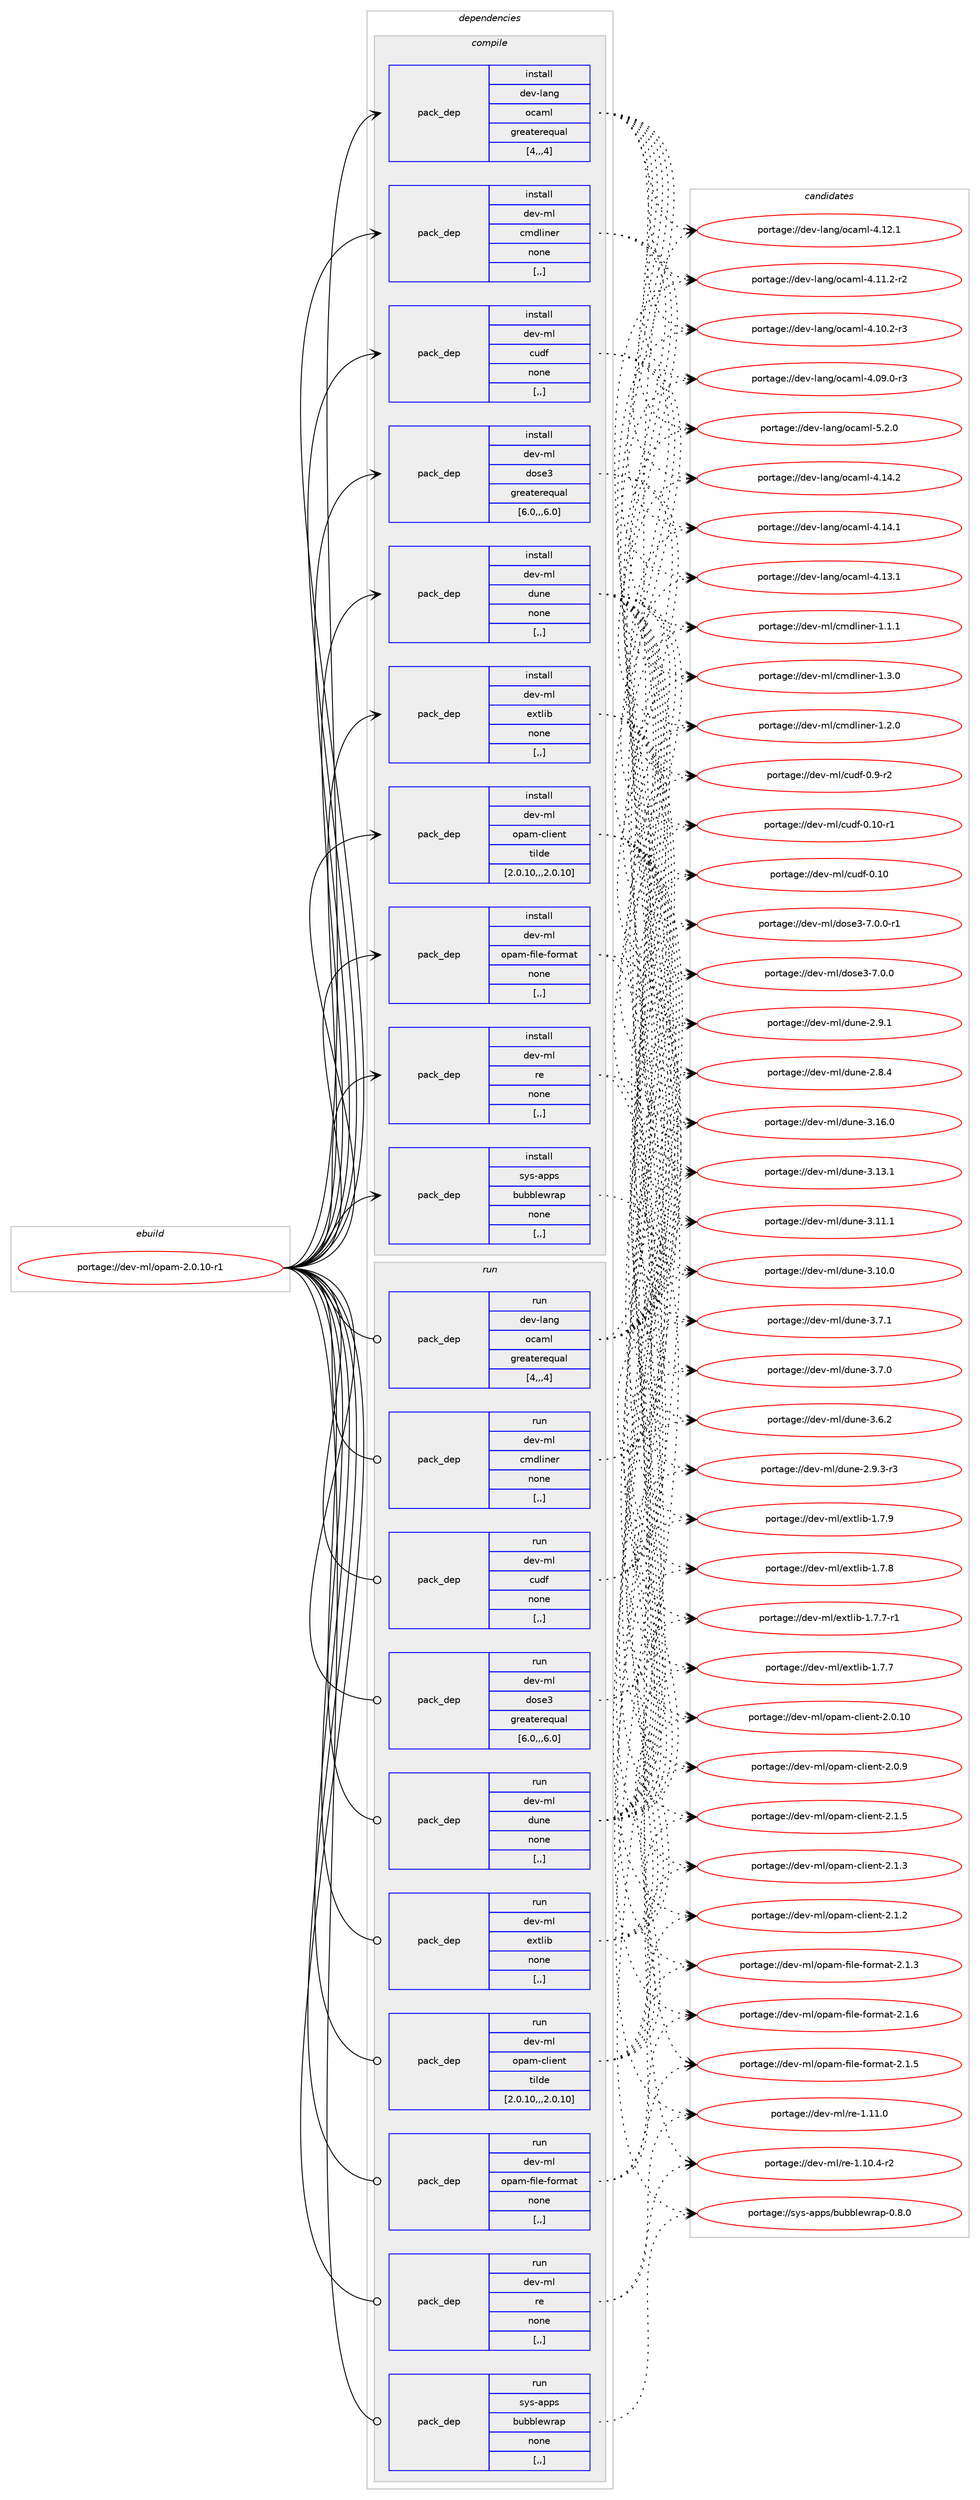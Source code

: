 digraph prolog {

# *************
# Graph options
# *************

newrank=true;
concentrate=true;
compound=true;
graph [rankdir=LR,fontname=Helvetica,fontsize=10,ranksep=1.5];#, ranksep=2.5, nodesep=0.2];
edge  [arrowhead=vee];
node  [fontname=Helvetica,fontsize=10];

# **********
# The ebuild
# **********

subgraph cluster_leftcol {
color=gray;
label=<<i>ebuild</i>>;
id [label="portage://dev-ml/opam-2.0.10-r1", color=red, width=4, href="../dev-ml/opam-2.0.10-r1.svg"];
}

# ****************
# The dependencies
# ****************

subgraph cluster_midcol {
color=gray;
label=<<i>dependencies</i>>;
subgraph cluster_compile {
fillcolor="#eeeeee";
style=filled;
label=<<i>compile</i>>;
subgraph pack90119 {
dependency121012 [label=<<TABLE BORDER="0" CELLBORDER="1" CELLSPACING="0" CELLPADDING="4" WIDTH="220"><TR><TD ROWSPAN="6" CELLPADDING="30">pack_dep</TD></TR><TR><TD WIDTH="110">install</TD></TR><TR><TD>dev-lang</TD></TR><TR><TD>ocaml</TD></TR><TR><TD>greaterequal</TD></TR><TR><TD>[4,,,4]</TD></TR></TABLE>>, shape=none, color=blue];
}
id:e -> dependency121012:w [weight=20,style="solid",arrowhead="vee"];
subgraph pack90120 {
dependency121013 [label=<<TABLE BORDER="0" CELLBORDER="1" CELLSPACING="0" CELLPADDING="4" WIDTH="220"><TR><TD ROWSPAN="6" CELLPADDING="30">pack_dep</TD></TR><TR><TD WIDTH="110">install</TD></TR><TR><TD>dev-ml</TD></TR><TR><TD>cmdliner</TD></TR><TR><TD>none</TD></TR><TR><TD>[,,]</TD></TR></TABLE>>, shape=none, color=blue];
}
id:e -> dependency121013:w [weight=20,style="solid",arrowhead="vee"];
subgraph pack90121 {
dependency121014 [label=<<TABLE BORDER="0" CELLBORDER="1" CELLSPACING="0" CELLPADDING="4" WIDTH="220"><TR><TD ROWSPAN="6" CELLPADDING="30">pack_dep</TD></TR><TR><TD WIDTH="110">install</TD></TR><TR><TD>dev-ml</TD></TR><TR><TD>cudf</TD></TR><TR><TD>none</TD></TR><TR><TD>[,,]</TD></TR></TABLE>>, shape=none, color=blue];
}
id:e -> dependency121014:w [weight=20,style="solid",arrowhead="vee"];
subgraph pack90122 {
dependency121015 [label=<<TABLE BORDER="0" CELLBORDER="1" CELLSPACING="0" CELLPADDING="4" WIDTH="220"><TR><TD ROWSPAN="6" CELLPADDING="30">pack_dep</TD></TR><TR><TD WIDTH="110">install</TD></TR><TR><TD>dev-ml</TD></TR><TR><TD>dose3</TD></TR><TR><TD>greaterequal</TD></TR><TR><TD>[6.0,,,6.0]</TD></TR></TABLE>>, shape=none, color=blue];
}
id:e -> dependency121015:w [weight=20,style="solid",arrowhead="vee"];
subgraph pack90123 {
dependency121016 [label=<<TABLE BORDER="0" CELLBORDER="1" CELLSPACING="0" CELLPADDING="4" WIDTH="220"><TR><TD ROWSPAN="6" CELLPADDING="30">pack_dep</TD></TR><TR><TD WIDTH="110">install</TD></TR><TR><TD>dev-ml</TD></TR><TR><TD>dune</TD></TR><TR><TD>none</TD></TR><TR><TD>[,,]</TD></TR></TABLE>>, shape=none, color=blue];
}
id:e -> dependency121016:w [weight=20,style="solid",arrowhead="vee"];
subgraph pack90124 {
dependency121017 [label=<<TABLE BORDER="0" CELLBORDER="1" CELLSPACING="0" CELLPADDING="4" WIDTH="220"><TR><TD ROWSPAN="6" CELLPADDING="30">pack_dep</TD></TR><TR><TD WIDTH="110">install</TD></TR><TR><TD>dev-ml</TD></TR><TR><TD>extlib</TD></TR><TR><TD>none</TD></TR><TR><TD>[,,]</TD></TR></TABLE>>, shape=none, color=blue];
}
id:e -> dependency121017:w [weight=20,style="solid",arrowhead="vee"];
subgraph pack90125 {
dependency121018 [label=<<TABLE BORDER="0" CELLBORDER="1" CELLSPACING="0" CELLPADDING="4" WIDTH="220"><TR><TD ROWSPAN="6" CELLPADDING="30">pack_dep</TD></TR><TR><TD WIDTH="110">install</TD></TR><TR><TD>dev-ml</TD></TR><TR><TD>opam-client</TD></TR><TR><TD>tilde</TD></TR><TR><TD>[2.0.10,,,2.0.10]</TD></TR></TABLE>>, shape=none, color=blue];
}
id:e -> dependency121018:w [weight=20,style="solid",arrowhead="vee"];
subgraph pack90126 {
dependency121019 [label=<<TABLE BORDER="0" CELLBORDER="1" CELLSPACING="0" CELLPADDING="4" WIDTH="220"><TR><TD ROWSPAN="6" CELLPADDING="30">pack_dep</TD></TR><TR><TD WIDTH="110">install</TD></TR><TR><TD>dev-ml</TD></TR><TR><TD>opam-file-format</TD></TR><TR><TD>none</TD></TR><TR><TD>[,,]</TD></TR></TABLE>>, shape=none, color=blue];
}
id:e -> dependency121019:w [weight=20,style="solid",arrowhead="vee"];
subgraph pack90127 {
dependency121020 [label=<<TABLE BORDER="0" CELLBORDER="1" CELLSPACING="0" CELLPADDING="4" WIDTH="220"><TR><TD ROWSPAN="6" CELLPADDING="30">pack_dep</TD></TR><TR><TD WIDTH="110">install</TD></TR><TR><TD>dev-ml</TD></TR><TR><TD>re</TD></TR><TR><TD>none</TD></TR><TR><TD>[,,]</TD></TR></TABLE>>, shape=none, color=blue];
}
id:e -> dependency121020:w [weight=20,style="solid",arrowhead="vee"];
subgraph pack90128 {
dependency121021 [label=<<TABLE BORDER="0" CELLBORDER="1" CELLSPACING="0" CELLPADDING="4" WIDTH="220"><TR><TD ROWSPAN="6" CELLPADDING="30">pack_dep</TD></TR><TR><TD WIDTH="110">install</TD></TR><TR><TD>sys-apps</TD></TR><TR><TD>bubblewrap</TD></TR><TR><TD>none</TD></TR><TR><TD>[,,]</TD></TR></TABLE>>, shape=none, color=blue];
}
id:e -> dependency121021:w [weight=20,style="solid",arrowhead="vee"];
}
subgraph cluster_compileandrun {
fillcolor="#eeeeee";
style=filled;
label=<<i>compile and run</i>>;
}
subgraph cluster_run {
fillcolor="#eeeeee";
style=filled;
label=<<i>run</i>>;
subgraph pack90129 {
dependency121022 [label=<<TABLE BORDER="0" CELLBORDER="1" CELLSPACING="0" CELLPADDING="4" WIDTH="220"><TR><TD ROWSPAN="6" CELLPADDING="30">pack_dep</TD></TR><TR><TD WIDTH="110">run</TD></TR><TR><TD>dev-lang</TD></TR><TR><TD>ocaml</TD></TR><TR><TD>greaterequal</TD></TR><TR><TD>[4,,,4]</TD></TR></TABLE>>, shape=none, color=blue];
}
id:e -> dependency121022:w [weight=20,style="solid",arrowhead="odot"];
subgraph pack90130 {
dependency121023 [label=<<TABLE BORDER="0" CELLBORDER="1" CELLSPACING="0" CELLPADDING="4" WIDTH="220"><TR><TD ROWSPAN="6" CELLPADDING="30">pack_dep</TD></TR><TR><TD WIDTH="110">run</TD></TR><TR><TD>dev-ml</TD></TR><TR><TD>cmdliner</TD></TR><TR><TD>none</TD></TR><TR><TD>[,,]</TD></TR></TABLE>>, shape=none, color=blue];
}
id:e -> dependency121023:w [weight=20,style="solid",arrowhead="odot"];
subgraph pack90131 {
dependency121024 [label=<<TABLE BORDER="0" CELLBORDER="1" CELLSPACING="0" CELLPADDING="4" WIDTH="220"><TR><TD ROWSPAN="6" CELLPADDING="30">pack_dep</TD></TR><TR><TD WIDTH="110">run</TD></TR><TR><TD>dev-ml</TD></TR><TR><TD>cudf</TD></TR><TR><TD>none</TD></TR><TR><TD>[,,]</TD></TR></TABLE>>, shape=none, color=blue];
}
id:e -> dependency121024:w [weight=20,style="solid",arrowhead="odot"];
subgraph pack90132 {
dependency121025 [label=<<TABLE BORDER="0" CELLBORDER="1" CELLSPACING="0" CELLPADDING="4" WIDTH="220"><TR><TD ROWSPAN="6" CELLPADDING="30">pack_dep</TD></TR><TR><TD WIDTH="110">run</TD></TR><TR><TD>dev-ml</TD></TR><TR><TD>dose3</TD></TR><TR><TD>greaterequal</TD></TR><TR><TD>[6.0,,,6.0]</TD></TR></TABLE>>, shape=none, color=blue];
}
id:e -> dependency121025:w [weight=20,style="solid",arrowhead="odot"];
subgraph pack90133 {
dependency121026 [label=<<TABLE BORDER="0" CELLBORDER="1" CELLSPACING="0" CELLPADDING="4" WIDTH="220"><TR><TD ROWSPAN="6" CELLPADDING="30">pack_dep</TD></TR><TR><TD WIDTH="110">run</TD></TR><TR><TD>dev-ml</TD></TR><TR><TD>dune</TD></TR><TR><TD>none</TD></TR><TR><TD>[,,]</TD></TR></TABLE>>, shape=none, color=blue];
}
id:e -> dependency121026:w [weight=20,style="solid",arrowhead="odot"];
subgraph pack90134 {
dependency121027 [label=<<TABLE BORDER="0" CELLBORDER="1" CELLSPACING="0" CELLPADDING="4" WIDTH="220"><TR><TD ROWSPAN="6" CELLPADDING="30">pack_dep</TD></TR><TR><TD WIDTH="110">run</TD></TR><TR><TD>dev-ml</TD></TR><TR><TD>extlib</TD></TR><TR><TD>none</TD></TR><TR><TD>[,,]</TD></TR></TABLE>>, shape=none, color=blue];
}
id:e -> dependency121027:w [weight=20,style="solid",arrowhead="odot"];
subgraph pack90135 {
dependency121028 [label=<<TABLE BORDER="0" CELLBORDER="1" CELLSPACING="0" CELLPADDING="4" WIDTH="220"><TR><TD ROWSPAN="6" CELLPADDING="30">pack_dep</TD></TR><TR><TD WIDTH="110">run</TD></TR><TR><TD>dev-ml</TD></TR><TR><TD>opam-client</TD></TR><TR><TD>tilde</TD></TR><TR><TD>[2.0.10,,,2.0.10]</TD></TR></TABLE>>, shape=none, color=blue];
}
id:e -> dependency121028:w [weight=20,style="solid",arrowhead="odot"];
subgraph pack90136 {
dependency121029 [label=<<TABLE BORDER="0" CELLBORDER="1" CELLSPACING="0" CELLPADDING="4" WIDTH="220"><TR><TD ROWSPAN="6" CELLPADDING="30">pack_dep</TD></TR><TR><TD WIDTH="110">run</TD></TR><TR><TD>dev-ml</TD></TR><TR><TD>opam-file-format</TD></TR><TR><TD>none</TD></TR><TR><TD>[,,]</TD></TR></TABLE>>, shape=none, color=blue];
}
id:e -> dependency121029:w [weight=20,style="solid",arrowhead="odot"];
subgraph pack90137 {
dependency121030 [label=<<TABLE BORDER="0" CELLBORDER="1" CELLSPACING="0" CELLPADDING="4" WIDTH="220"><TR><TD ROWSPAN="6" CELLPADDING="30">pack_dep</TD></TR><TR><TD WIDTH="110">run</TD></TR><TR><TD>dev-ml</TD></TR><TR><TD>re</TD></TR><TR><TD>none</TD></TR><TR><TD>[,,]</TD></TR></TABLE>>, shape=none, color=blue];
}
id:e -> dependency121030:w [weight=20,style="solid",arrowhead="odot"];
subgraph pack90138 {
dependency121031 [label=<<TABLE BORDER="0" CELLBORDER="1" CELLSPACING="0" CELLPADDING="4" WIDTH="220"><TR><TD ROWSPAN="6" CELLPADDING="30">pack_dep</TD></TR><TR><TD WIDTH="110">run</TD></TR><TR><TD>sys-apps</TD></TR><TR><TD>bubblewrap</TD></TR><TR><TD>none</TD></TR><TR><TD>[,,]</TD></TR></TABLE>>, shape=none, color=blue];
}
id:e -> dependency121031:w [weight=20,style="solid",arrowhead="odot"];
}
}

# **************
# The candidates
# **************

subgraph cluster_choices {
rank=same;
color=gray;
label=<<i>candidates</i>>;

subgraph choice90119 {
color=black;
nodesep=1;
choice1001011184510897110103471119997109108455346504648 [label="portage://dev-lang/ocaml-5.2.0", color=red, width=4,href="../dev-lang/ocaml-5.2.0.svg"];
choice100101118451089711010347111999710910845524649524650 [label="portage://dev-lang/ocaml-4.14.2", color=red, width=4,href="../dev-lang/ocaml-4.14.2.svg"];
choice100101118451089711010347111999710910845524649524649 [label="portage://dev-lang/ocaml-4.14.1", color=red, width=4,href="../dev-lang/ocaml-4.14.1.svg"];
choice100101118451089711010347111999710910845524649514649 [label="portage://dev-lang/ocaml-4.13.1", color=red, width=4,href="../dev-lang/ocaml-4.13.1.svg"];
choice100101118451089711010347111999710910845524649504649 [label="portage://dev-lang/ocaml-4.12.1", color=red, width=4,href="../dev-lang/ocaml-4.12.1.svg"];
choice1001011184510897110103471119997109108455246494946504511450 [label="portage://dev-lang/ocaml-4.11.2-r2", color=red, width=4,href="../dev-lang/ocaml-4.11.2-r2.svg"];
choice1001011184510897110103471119997109108455246494846504511451 [label="portage://dev-lang/ocaml-4.10.2-r3", color=red, width=4,href="../dev-lang/ocaml-4.10.2-r3.svg"];
choice1001011184510897110103471119997109108455246485746484511451 [label="portage://dev-lang/ocaml-4.09.0-r3", color=red, width=4,href="../dev-lang/ocaml-4.09.0-r3.svg"];
dependency121012:e -> choice1001011184510897110103471119997109108455346504648:w [style=dotted,weight="100"];
dependency121012:e -> choice100101118451089711010347111999710910845524649524650:w [style=dotted,weight="100"];
dependency121012:e -> choice100101118451089711010347111999710910845524649524649:w [style=dotted,weight="100"];
dependency121012:e -> choice100101118451089711010347111999710910845524649514649:w [style=dotted,weight="100"];
dependency121012:e -> choice100101118451089711010347111999710910845524649504649:w [style=dotted,weight="100"];
dependency121012:e -> choice1001011184510897110103471119997109108455246494946504511450:w [style=dotted,weight="100"];
dependency121012:e -> choice1001011184510897110103471119997109108455246494846504511451:w [style=dotted,weight="100"];
dependency121012:e -> choice1001011184510897110103471119997109108455246485746484511451:w [style=dotted,weight="100"];
}
subgraph choice90120 {
color=black;
nodesep=1;
choice100101118451091084799109100108105110101114454946514648 [label="portage://dev-ml/cmdliner-1.3.0", color=red, width=4,href="../dev-ml/cmdliner-1.3.0.svg"];
choice100101118451091084799109100108105110101114454946504648 [label="portage://dev-ml/cmdliner-1.2.0", color=red, width=4,href="../dev-ml/cmdliner-1.2.0.svg"];
choice100101118451091084799109100108105110101114454946494649 [label="portage://dev-ml/cmdliner-1.1.1", color=red, width=4,href="../dev-ml/cmdliner-1.1.1.svg"];
dependency121013:e -> choice100101118451091084799109100108105110101114454946514648:w [style=dotted,weight="100"];
dependency121013:e -> choice100101118451091084799109100108105110101114454946504648:w [style=dotted,weight="100"];
dependency121013:e -> choice100101118451091084799109100108105110101114454946494649:w [style=dotted,weight="100"];
}
subgraph choice90121 {
color=black;
nodesep=1;
choice10010111845109108479911710010245484649484511449 [label="portage://dev-ml/cudf-0.10-r1", color=red, width=4,href="../dev-ml/cudf-0.10-r1.svg"];
choice1001011184510910847991171001024548464948 [label="portage://dev-ml/cudf-0.10", color=red, width=4,href="../dev-ml/cudf-0.10.svg"];
choice100101118451091084799117100102454846574511450 [label="portage://dev-ml/cudf-0.9-r2", color=red, width=4,href="../dev-ml/cudf-0.9-r2.svg"];
dependency121014:e -> choice10010111845109108479911710010245484649484511449:w [style=dotted,weight="100"];
dependency121014:e -> choice1001011184510910847991171001024548464948:w [style=dotted,weight="100"];
dependency121014:e -> choice100101118451091084799117100102454846574511450:w [style=dotted,weight="100"];
}
subgraph choice90122 {
color=black;
nodesep=1;
choice1001011184510910847100111115101514555464846484511449 [label="portage://dev-ml/dose3-7.0.0-r1", color=red, width=4,href="../dev-ml/dose3-7.0.0-r1.svg"];
choice100101118451091084710011111510151455546484648 [label="portage://dev-ml/dose3-7.0.0", color=red, width=4,href="../dev-ml/dose3-7.0.0.svg"];
dependency121015:e -> choice1001011184510910847100111115101514555464846484511449:w [style=dotted,weight="100"];
dependency121015:e -> choice100101118451091084710011111510151455546484648:w [style=dotted,weight="100"];
}
subgraph choice90123 {
color=black;
nodesep=1;
choice100101118451091084710011711010145514649544648 [label="portage://dev-ml/dune-3.16.0", color=red, width=4,href="../dev-ml/dune-3.16.0.svg"];
choice100101118451091084710011711010145514649514649 [label="portage://dev-ml/dune-3.13.1", color=red, width=4,href="../dev-ml/dune-3.13.1.svg"];
choice100101118451091084710011711010145514649494649 [label="portage://dev-ml/dune-3.11.1", color=red, width=4,href="../dev-ml/dune-3.11.1.svg"];
choice100101118451091084710011711010145514649484648 [label="portage://dev-ml/dune-3.10.0", color=red, width=4,href="../dev-ml/dune-3.10.0.svg"];
choice1001011184510910847100117110101455146554649 [label="portage://dev-ml/dune-3.7.1", color=red, width=4,href="../dev-ml/dune-3.7.1.svg"];
choice1001011184510910847100117110101455146554648 [label="portage://dev-ml/dune-3.7.0", color=red, width=4,href="../dev-ml/dune-3.7.0.svg"];
choice1001011184510910847100117110101455146544650 [label="portage://dev-ml/dune-3.6.2", color=red, width=4,href="../dev-ml/dune-3.6.2.svg"];
choice10010111845109108471001171101014550465746514511451 [label="portage://dev-ml/dune-2.9.3-r3", color=red, width=4,href="../dev-ml/dune-2.9.3-r3.svg"];
choice1001011184510910847100117110101455046574649 [label="portage://dev-ml/dune-2.9.1", color=red, width=4,href="../dev-ml/dune-2.9.1.svg"];
choice1001011184510910847100117110101455046564652 [label="portage://dev-ml/dune-2.8.4", color=red, width=4,href="../dev-ml/dune-2.8.4.svg"];
dependency121016:e -> choice100101118451091084710011711010145514649544648:w [style=dotted,weight="100"];
dependency121016:e -> choice100101118451091084710011711010145514649514649:w [style=dotted,weight="100"];
dependency121016:e -> choice100101118451091084710011711010145514649494649:w [style=dotted,weight="100"];
dependency121016:e -> choice100101118451091084710011711010145514649484648:w [style=dotted,weight="100"];
dependency121016:e -> choice1001011184510910847100117110101455146554649:w [style=dotted,weight="100"];
dependency121016:e -> choice1001011184510910847100117110101455146554648:w [style=dotted,weight="100"];
dependency121016:e -> choice1001011184510910847100117110101455146544650:w [style=dotted,weight="100"];
dependency121016:e -> choice10010111845109108471001171101014550465746514511451:w [style=dotted,weight="100"];
dependency121016:e -> choice1001011184510910847100117110101455046574649:w [style=dotted,weight="100"];
dependency121016:e -> choice1001011184510910847100117110101455046564652:w [style=dotted,weight="100"];
}
subgraph choice90124 {
color=black;
nodesep=1;
choice100101118451091084710112011610810598454946554657 [label="portage://dev-ml/extlib-1.7.9", color=red, width=4,href="../dev-ml/extlib-1.7.9.svg"];
choice100101118451091084710112011610810598454946554656 [label="portage://dev-ml/extlib-1.7.8", color=red, width=4,href="../dev-ml/extlib-1.7.8.svg"];
choice1001011184510910847101120116108105984549465546554511449 [label="portage://dev-ml/extlib-1.7.7-r1", color=red, width=4,href="../dev-ml/extlib-1.7.7-r1.svg"];
choice100101118451091084710112011610810598454946554655 [label="portage://dev-ml/extlib-1.7.7", color=red, width=4,href="../dev-ml/extlib-1.7.7.svg"];
dependency121017:e -> choice100101118451091084710112011610810598454946554657:w [style=dotted,weight="100"];
dependency121017:e -> choice100101118451091084710112011610810598454946554656:w [style=dotted,weight="100"];
dependency121017:e -> choice1001011184510910847101120116108105984549465546554511449:w [style=dotted,weight="100"];
dependency121017:e -> choice100101118451091084710112011610810598454946554655:w [style=dotted,weight="100"];
}
subgraph choice90125 {
color=black;
nodesep=1;
choice1001011184510910847111112971094599108105101110116455046494653 [label="portage://dev-ml/opam-client-2.1.5", color=red, width=4,href="../dev-ml/opam-client-2.1.5.svg"];
choice1001011184510910847111112971094599108105101110116455046494651 [label="portage://dev-ml/opam-client-2.1.3", color=red, width=4,href="../dev-ml/opam-client-2.1.3.svg"];
choice1001011184510910847111112971094599108105101110116455046494650 [label="portage://dev-ml/opam-client-2.1.2", color=red, width=4,href="../dev-ml/opam-client-2.1.2.svg"];
choice100101118451091084711111297109459910810510111011645504648464948 [label="portage://dev-ml/opam-client-2.0.10", color=red, width=4,href="../dev-ml/opam-client-2.0.10.svg"];
choice1001011184510910847111112971094599108105101110116455046484657 [label="portage://dev-ml/opam-client-2.0.9", color=red, width=4,href="../dev-ml/opam-client-2.0.9.svg"];
dependency121018:e -> choice1001011184510910847111112971094599108105101110116455046494653:w [style=dotted,weight="100"];
dependency121018:e -> choice1001011184510910847111112971094599108105101110116455046494651:w [style=dotted,weight="100"];
dependency121018:e -> choice1001011184510910847111112971094599108105101110116455046494650:w [style=dotted,weight="100"];
dependency121018:e -> choice100101118451091084711111297109459910810510111011645504648464948:w [style=dotted,weight="100"];
dependency121018:e -> choice1001011184510910847111112971094599108105101110116455046484657:w [style=dotted,weight="100"];
}
subgraph choice90126 {
color=black;
nodesep=1;
choice100101118451091084711111297109451021051081014510211111410997116455046494654 [label="portage://dev-ml/opam-file-format-2.1.6", color=red, width=4,href="../dev-ml/opam-file-format-2.1.6.svg"];
choice100101118451091084711111297109451021051081014510211111410997116455046494653 [label="portage://dev-ml/opam-file-format-2.1.5", color=red, width=4,href="../dev-ml/opam-file-format-2.1.5.svg"];
choice100101118451091084711111297109451021051081014510211111410997116455046494651 [label="portage://dev-ml/opam-file-format-2.1.3", color=red, width=4,href="../dev-ml/opam-file-format-2.1.3.svg"];
dependency121019:e -> choice100101118451091084711111297109451021051081014510211111410997116455046494654:w [style=dotted,weight="100"];
dependency121019:e -> choice100101118451091084711111297109451021051081014510211111410997116455046494653:w [style=dotted,weight="100"];
dependency121019:e -> choice100101118451091084711111297109451021051081014510211111410997116455046494651:w [style=dotted,weight="100"];
}
subgraph choice90127 {
color=black;
nodesep=1;
choice100101118451091084711410145494649494648 [label="portage://dev-ml/re-1.11.0", color=red, width=4,href="../dev-ml/re-1.11.0.svg"];
choice1001011184510910847114101454946494846524511450 [label="portage://dev-ml/re-1.10.4-r2", color=red, width=4,href="../dev-ml/re-1.10.4-r2.svg"];
dependency121020:e -> choice100101118451091084711410145494649494648:w [style=dotted,weight="100"];
dependency121020:e -> choice1001011184510910847114101454946494846524511450:w [style=dotted,weight="100"];
}
subgraph choice90128 {
color=black;
nodesep=1;
choice11512111545971121121154798117989810810111911497112454846564648 [label="portage://sys-apps/bubblewrap-0.8.0", color=red, width=4,href="../sys-apps/bubblewrap-0.8.0.svg"];
dependency121021:e -> choice11512111545971121121154798117989810810111911497112454846564648:w [style=dotted,weight="100"];
}
subgraph choice90129 {
color=black;
nodesep=1;
choice1001011184510897110103471119997109108455346504648 [label="portage://dev-lang/ocaml-5.2.0", color=red, width=4,href="../dev-lang/ocaml-5.2.0.svg"];
choice100101118451089711010347111999710910845524649524650 [label="portage://dev-lang/ocaml-4.14.2", color=red, width=4,href="../dev-lang/ocaml-4.14.2.svg"];
choice100101118451089711010347111999710910845524649524649 [label="portage://dev-lang/ocaml-4.14.1", color=red, width=4,href="../dev-lang/ocaml-4.14.1.svg"];
choice100101118451089711010347111999710910845524649514649 [label="portage://dev-lang/ocaml-4.13.1", color=red, width=4,href="../dev-lang/ocaml-4.13.1.svg"];
choice100101118451089711010347111999710910845524649504649 [label="portage://dev-lang/ocaml-4.12.1", color=red, width=4,href="../dev-lang/ocaml-4.12.1.svg"];
choice1001011184510897110103471119997109108455246494946504511450 [label="portage://dev-lang/ocaml-4.11.2-r2", color=red, width=4,href="../dev-lang/ocaml-4.11.2-r2.svg"];
choice1001011184510897110103471119997109108455246494846504511451 [label="portage://dev-lang/ocaml-4.10.2-r3", color=red, width=4,href="../dev-lang/ocaml-4.10.2-r3.svg"];
choice1001011184510897110103471119997109108455246485746484511451 [label="portage://dev-lang/ocaml-4.09.0-r3", color=red, width=4,href="../dev-lang/ocaml-4.09.0-r3.svg"];
dependency121022:e -> choice1001011184510897110103471119997109108455346504648:w [style=dotted,weight="100"];
dependency121022:e -> choice100101118451089711010347111999710910845524649524650:w [style=dotted,weight="100"];
dependency121022:e -> choice100101118451089711010347111999710910845524649524649:w [style=dotted,weight="100"];
dependency121022:e -> choice100101118451089711010347111999710910845524649514649:w [style=dotted,weight="100"];
dependency121022:e -> choice100101118451089711010347111999710910845524649504649:w [style=dotted,weight="100"];
dependency121022:e -> choice1001011184510897110103471119997109108455246494946504511450:w [style=dotted,weight="100"];
dependency121022:e -> choice1001011184510897110103471119997109108455246494846504511451:w [style=dotted,weight="100"];
dependency121022:e -> choice1001011184510897110103471119997109108455246485746484511451:w [style=dotted,weight="100"];
}
subgraph choice90130 {
color=black;
nodesep=1;
choice100101118451091084799109100108105110101114454946514648 [label="portage://dev-ml/cmdliner-1.3.0", color=red, width=4,href="../dev-ml/cmdliner-1.3.0.svg"];
choice100101118451091084799109100108105110101114454946504648 [label="portage://dev-ml/cmdliner-1.2.0", color=red, width=4,href="../dev-ml/cmdliner-1.2.0.svg"];
choice100101118451091084799109100108105110101114454946494649 [label="portage://dev-ml/cmdliner-1.1.1", color=red, width=4,href="../dev-ml/cmdliner-1.1.1.svg"];
dependency121023:e -> choice100101118451091084799109100108105110101114454946514648:w [style=dotted,weight="100"];
dependency121023:e -> choice100101118451091084799109100108105110101114454946504648:w [style=dotted,weight="100"];
dependency121023:e -> choice100101118451091084799109100108105110101114454946494649:w [style=dotted,weight="100"];
}
subgraph choice90131 {
color=black;
nodesep=1;
choice10010111845109108479911710010245484649484511449 [label="portage://dev-ml/cudf-0.10-r1", color=red, width=4,href="../dev-ml/cudf-0.10-r1.svg"];
choice1001011184510910847991171001024548464948 [label="portage://dev-ml/cudf-0.10", color=red, width=4,href="../dev-ml/cudf-0.10.svg"];
choice100101118451091084799117100102454846574511450 [label="portage://dev-ml/cudf-0.9-r2", color=red, width=4,href="../dev-ml/cudf-0.9-r2.svg"];
dependency121024:e -> choice10010111845109108479911710010245484649484511449:w [style=dotted,weight="100"];
dependency121024:e -> choice1001011184510910847991171001024548464948:w [style=dotted,weight="100"];
dependency121024:e -> choice100101118451091084799117100102454846574511450:w [style=dotted,weight="100"];
}
subgraph choice90132 {
color=black;
nodesep=1;
choice1001011184510910847100111115101514555464846484511449 [label="portage://dev-ml/dose3-7.0.0-r1", color=red, width=4,href="../dev-ml/dose3-7.0.0-r1.svg"];
choice100101118451091084710011111510151455546484648 [label="portage://dev-ml/dose3-7.0.0", color=red, width=4,href="../dev-ml/dose3-7.0.0.svg"];
dependency121025:e -> choice1001011184510910847100111115101514555464846484511449:w [style=dotted,weight="100"];
dependency121025:e -> choice100101118451091084710011111510151455546484648:w [style=dotted,weight="100"];
}
subgraph choice90133 {
color=black;
nodesep=1;
choice100101118451091084710011711010145514649544648 [label="portage://dev-ml/dune-3.16.0", color=red, width=4,href="../dev-ml/dune-3.16.0.svg"];
choice100101118451091084710011711010145514649514649 [label="portage://dev-ml/dune-3.13.1", color=red, width=4,href="../dev-ml/dune-3.13.1.svg"];
choice100101118451091084710011711010145514649494649 [label="portage://dev-ml/dune-3.11.1", color=red, width=4,href="../dev-ml/dune-3.11.1.svg"];
choice100101118451091084710011711010145514649484648 [label="portage://dev-ml/dune-3.10.0", color=red, width=4,href="../dev-ml/dune-3.10.0.svg"];
choice1001011184510910847100117110101455146554649 [label="portage://dev-ml/dune-3.7.1", color=red, width=4,href="../dev-ml/dune-3.7.1.svg"];
choice1001011184510910847100117110101455146554648 [label="portage://dev-ml/dune-3.7.0", color=red, width=4,href="../dev-ml/dune-3.7.0.svg"];
choice1001011184510910847100117110101455146544650 [label="portage://dev-ml/dune-3.6.2", color=red, width=4,href="../dev-ml/dune-3.6.2.svg"];
choice10010111845109108471001171101014550465746514511451 [label="portage://dev-ml/dune-2.9.3-r3", color=red, width=4,href="../dev-ml/dune-2.9.3-r3.svg"];
choice1001011184510910847100117110101455046574649 [label="portage://dev-ml/dune-2.9.1", color=red, width=4,href="../dev-ml/dune-2.9.1.svg"];
choice1001011184510910847100117110101455046564652 [label="portage://dev-ml/dune-2.8.4", color=red, width=4,href="../dev-ml/dune-2.8.4.svg"];
dependency121026:e -> choice100101118451091084710011711010145514649544648:w [style=dotted,weight="100"];
dependency121026:e -> choice100101118451091084710011711010145514649514649:w [style=dotted,weight="100"];
dependency121026:e -> choice100101118451091084710011711010145514649494649:w [style=dotted,weight="100"];
dependency121026:e -> choice100101118451091084710011711010145514649484648:w [style=dotted,weight="100"];
dependency121026:e -> choice1001011184510910847100117110101455146554649:w [style=dotted,weight="100"];
dependency121026:e -> choice1001011184510910847100117110101455146554648:w [style=dotted,weight="100"];
dependency121026:e -> choice1001011184510910847100117110101455146544650:w [style=dotted,weight="100"];
dependency121026:e -> choice10010111845109108471001171101014550465746514511451:w [style=dotted,weight="100"];
dependency121026:e -> choice1001011184510910847100117110101455046574649:w [style=dotted,weight="100"];
dependency121026:e -> choice1001011184510910847100117110101455046564652:w [style=dotted,weight="100"];
}
subgraph choice90134 {
color=black;
nodesep=1;
choice100101118451091084710112011610810598454946554657 [label="portage://dev-ml/extlib-1.7.9", color=red, width=4,href="../dev-ml/extlib-1.7.9.svg"];
choice100101118451091084710112011610810598454946554656 [label="portage://dev-ml/extlib-1.7.8", color=red, width=4,href="../dev-ml/extlib-1.7.8.svg"];
choice1001011184510910847101120116108105984549465546554511449 [label="portage://dev-ml/extlib-1.7.7-r1", color=red, width=4,href="../dev-ml/extlib-1.7.7-r1.svg"];
choice100101118451091084710112011610810598454946554655 [label="portage://dev-ml/extlib-1.7.7", color=red, width=4,href="../dev-ml/extlib-1.7.7.svg"];
dependency121027:e -> choice100101118451091084710112011610810598454946554657:w [style=dotted,weight="100"];
dependency121027:e -> choice100101118451091084710112011610810598454946554656:w [style=dotted,weight="100"];
dependency121027:e -> choice1001011184510910847101120116108105984549465546554511449:w [style=dotted,weight="100"];
dependency121027:e -> choice100101118451091084710112011610810598454946554655:w [style=dotted,weight="100"];
}
subgraph choice90135 {
color=black;
nodesep=1;
choice1001011184510910847111112971094599108105101110116455046494653 [label="portage://dev-ml/opam-client-2.1.5", color=red, width=4,href="../dev-ml/opam-client-2.1.5.svg"];
choice1001011184510910847111112971094599108105101110116455046494651 [label="portage://dev-ml/opam-client-2.1.3", color=red, width=4,href="../dev-ml/opam-client-2.1.3.svg"];
choice1001011184510910847111112971094599108105101110116455046494650 [label="portage://dev-ml/opam-client-2.1.2", color=red, width=4,href="../dev-ml/opam-client-2.1.2.svg"];
choice100101118451091084711111297109459910810510111011645504648464948 [label="portage://dev-ml/opam-client-2.0.10", color=red, width=4,href="../dev-ml/opam-client-2.0.10.svg"];
choice1001011184510910847111112971094599108105101110116455046484657 [label="portage://dev-ml/opam-client-2.0.9", color=red, width=4,href="../dev-ml/opam-client-2.0.9.svg"];
dependency121028:e -> choice1001011184510910847111112971094599108105101110116455046494653:w [style=dotted,weight="100"];
dependency121028:e -> choice1001011184510910847111112971094599108105101110116455046494651:w [style=dotted,weight="100"];
dependency121028:e -> choice1001011184510910847111112971094599108105101110116455046494650:w [style=dotted,weight="100"];
dependency121028:e -> choice100101118451091084711111297109459910810510111011645504648464948:w [style=dotted,weight="100"];
dependency121028:e -> choice1001011184510910847111112971094599108105101110116455046484657:w [style=dotted,weight="100"];
}
subgraph choice90136 {
color=black;
nodesep=1;
choice100101118451091084711111297109451021051081014510211111410997116455046494654 [label="portage://dev-ml/opam-file-format-2.1.6", color=red, width=4,href="../dev-ml/opam-file-format-2.1.6.svg"];
choice100101118451091084711111297109451021051081014510211111410997116455046494653 [label="portage://dev-ml/opam-file-format-2.1.5", color=red, width=4,href="../dev-ml/opam-file-format-2.1.5.svg"];
choice100101118451091084711111297109451021051081014510211111410997116455046494651 [label="portage://dev-ml/opam-file-format-2.1.3", color=red, width=4,href="../dev-ml/opam-file-format-2.1.3.svg"];
dependency121029:e -> choice100101118451091084711111297109451021051081014510211111410997116455046494654:w [style=dotted,weight="100"];
dependency121029:e -> choice100101118451091084711111297109451021051081014510211111410997116455046494653:w [style=dotted,weight="100"];
dependency121029:e -> choice100101118451091084711111297109451021051081014510211111410997116455046494651:w [style=dotted,weight="100"];
}
subgraph choice90137 {
color=black;
nodesep=1;
choice100101118451091084711410145494649494648 [label="portage://dev-ml/re-1.11.0", color=red, width=4,href="../dev-ml/re-1.11.0.svg"];
choice1001011184510910847114101454946494846524511450 [label="portage://dev-ml/re-1.10.4-r2", color=red, width=4,href="../dev-ml/re-1.10.4-r2.svg"];
dependency121030:e -> choice100101118451091084711410145494649494648:w [style=dotted,weight="100"];
dependency121030:e -> choice1001011184510910847114101454946494846524511450:w [style=dotted,weight="100"];
}
subgraph choice90138 {
color=black;
nodesep=1;
choice11512111545971121121154798117989810810111911497112454846564648 [label="portage://sys-apps/bubblewrap-0.8.0", color=red, width=4,href="../sys-apps/bubblewrap-0.8.0.svg"];
dependency121031:e -> choice11512111545971121121154798117989810810111911497112454846564648:w [style=dotted,weight="100"];
}
}

}
